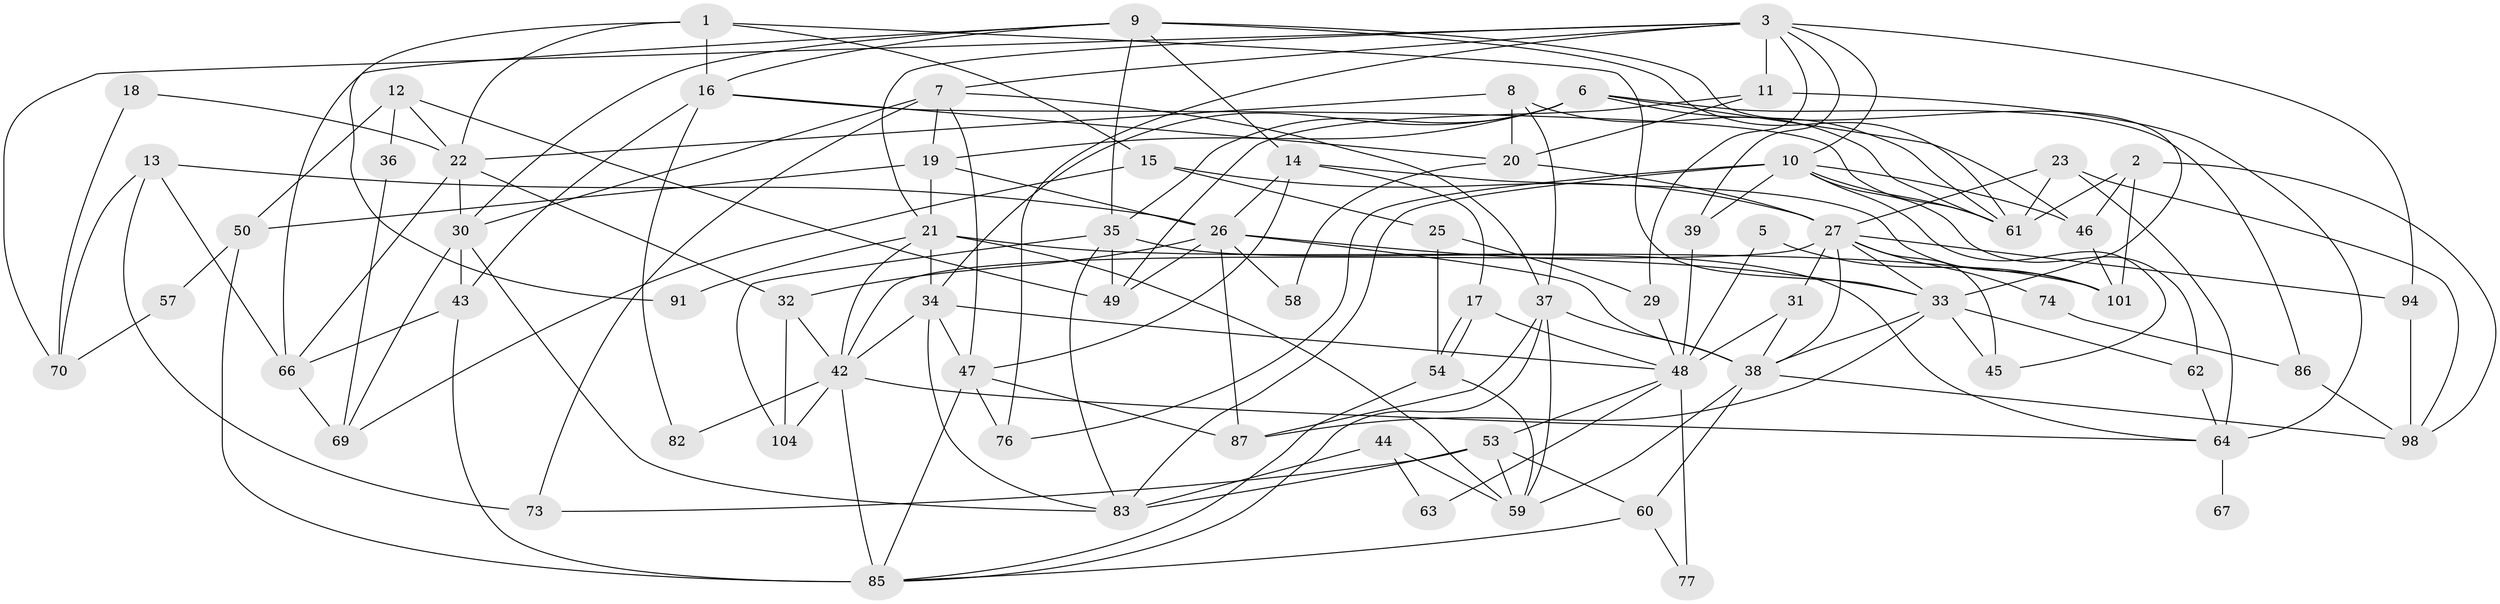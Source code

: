 // Generated by graph-tools (version 1.1) at 2025/23/03/03/25 07:23:59]
// undirected, 73 vertices, 170 edges
graph export_dot {
graph [start="1"]
  node [color=gray90,style=filled];
  1 [super="+24"];
  2;
  3 [super="+4"];
  5;
  6 [super="+93"];
  7 [super="+52"];
  8;
  9 [super="+96"];
  10 [super="+84"];
  11 [super="+28"];
  12;
  13 [super="+79"];
  14;
  15;
  16 [super="+72"];
  17;
  18;
  19;
  20 [super="+78"];
  21 [super="+99"];
  22 [super="+89"];
  23;
  25;
  26 [super="+55"];
  27 [super="+95"];
  29 [super="+80"];
  30;
  31;
  32;
  33 [super="+56"];
  34;
  35 [super="+65"];
  36;
  37 [super="+41"];
  38 [super="+102"];
  39 [super="+40"];
  42 [super="+92"];
  43;
  44;
  45;
  46 [super="+68"];
  47;
  48 [super="+51"];
  49;
  50 [super="+75"];
  53 [super="+97"];
  54;
  57;
  58;
  59 [super="+105"];
  60;
  61 [super="+71"];
  62;
  63;
  64 [super="+81"];
  66 [super="+88"];
  67;
  69;
  70;
  73;
  74;
  76;
  77;
  82;
  83 [super="+103"];
  85 [super="+90"];
  86;
  87 [super="+100"];
  91;
  94;
  98;
  101;
  104;
  1 -- 15;
  1 -- 16;
  1 -- 91;
  1 -- 22;
  1 -- 33;
  2 -- 98;
  2 -- 101;
  2 -- 46;
  2 -- 61;
  3 -- 94;
  3 -- 76;
  3 -- 70;
  3 -- 11;
  3 -- 10;
  3 -- 7;
  3 -- 39;
  3 -- 21;
  3 -- 29;
  5 -- 101;
  5 -- 48;
  6 -- 34;
  6 -- 35;
  6 -- 19;
  6 -- 86;
  6 -- 61;
  6 -- 46;
  7 -- 30;
  7 -- 73;
  7 -- 19;
  7 -- 47;
  7 -- 37;
  8 -- 20;
  8 -- 61;
  8 -- 22;
  8 -- 37;
  9 -- 14;
  9 -- 33;
  9 -- 16;
  9 -- 66;
  9 -- 35;
  9 -- 61 [weight=2];
  9 -- 30;
  10 -- 45;
  10 -- 46 [weight=2];
  10 -- 62;
  10 -- 76;
  10 -- 83;
  10 -- 39;
  10 -- 61;
  11 -- 64 [weight=2];
  11 -- 49;
  11 -- 20;
  12 -- 22;
  12 -- 49;
  12 -- 36;
  12 -- 50;
  13 -- 66;
  13 -- 73;
  13 -- 26;
  13 -- 70;
  14 -- 101;
  14 -- 47;
  14 -- 17;
  14 -- 26;
  15 -- 69;
  15 -- 27;
  15 -- 25;
  16 -- 43;
  16 -- 20;
  16 -- 82;
  16 -- 61;
  17 -- 54;
  17 -- 54;
  17 -- 48;
  18 -- 70;
  18 -- 22;
  19 -- 26;
  19 -- 50;
  19 -- 21;
  20 -- 58;
  20 -- 27;
  21 -- 101;
  21 -- 91;
  21 -- 59;
  21 -- 34;
  21 -- 42;
  22 -- 30;
  22 -- 32;
  22 -- 66;
  23 -- 98;
  23 -- 27;
  23 -- 61;
  23 -- 64;
  25 -- 54;
  25 -- 29;
  26 -- 32;
  26 -- 38;
  26 -- 49 [weight=2];
  26 -- 58;
  26 -- 87;
  26 -- 33;
  27 -- 33;
  27 -- 74;
  27 -- 45;
  27 -- 94;
  27 -- 31;
  27 -- 38;
  27 -- 42;
  29 -- 48;
  30 -- 43;
  30 -- 69;
  30 -- 83;
  31 -- 48;
  31 -- 38;
  32 -- 42;
  32 -- 104;
  33 -- 45;
  33 -- 62;
  33 -- 87;
  33 -- 38;
  34 -- 42;
  34 -- 47;
  34 -- 48;
  34 -- 83;
  35 -- 104;
  35 -- 83;
  35 -- 49;
  35 -- 64;
  36 -- 69;
  37 -- 87;
  37 -- 38;
  37 -- 85;
  37 -- 59;
  38 -- 59;
  38 -- 60;
  38 -- 98;
  39 -- 48 [weight=2];
  42 -- 104;
  42 -- 82;
  42 -- 85;
  42 -- 64;
  43 -- 85;
  43 -- 66;
  44 -- 83;
  44 -- 63;
  44 -- 59;
  46 -- 101;
  47 -- 76;
  47 -- 85;
  47 -- 87;
  48 -- 77;
  48 -- 53;
  48 -- 63;
  50 -- 85;
  50 -- 57;
  53 -- 83;
  53 -- 73;
  53 -- 60;
  53 -- 59;
  54 -- 85;
  54 -- 59;
  57 -- 70;
  60 -- 85;
  60 -- 77;
  62 -- 64;
  64 -- 67 [weight=2];
  66 -- 69 [weight=2];
  74 -- 86;
  86 -- 98;
  94 -- 98;
}
